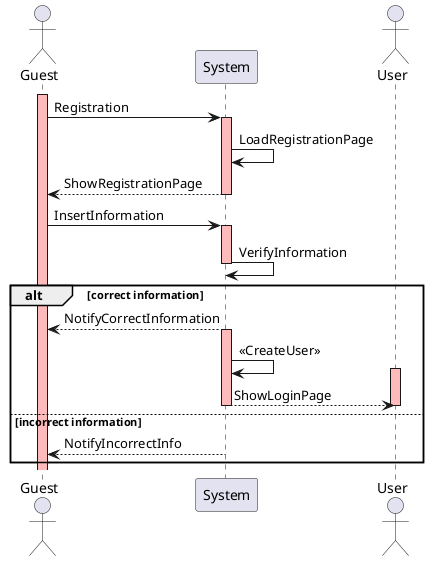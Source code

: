 @startuml

actor Guest
participant System
actor User

activate Guest #FFBBBB
Guest -> System: Registration
activate System #FFBBBB
System -> System: LoadRegistrationPage
System --> Guest: ShowRegistrationPage
deactivate System #FFBBBB
Guest -> System: InsertInformation
activate System #FFBBBB
System -> System: VerifyInformation
deactivate System #FFBBBB

alt correct information
    System --> Guest: NotifyCorrectInformation
    activate System #FFBBBB
    System -> System: <<CreateUser>>
    activate User #FFBBBB
    System --> User: ShowLoginPage
    deactivate User #FFBBBB
    deactivate System #FFBBBB
else incorrect information
  System --> Guest: NotifyIncorrectInfo
end

@enduml